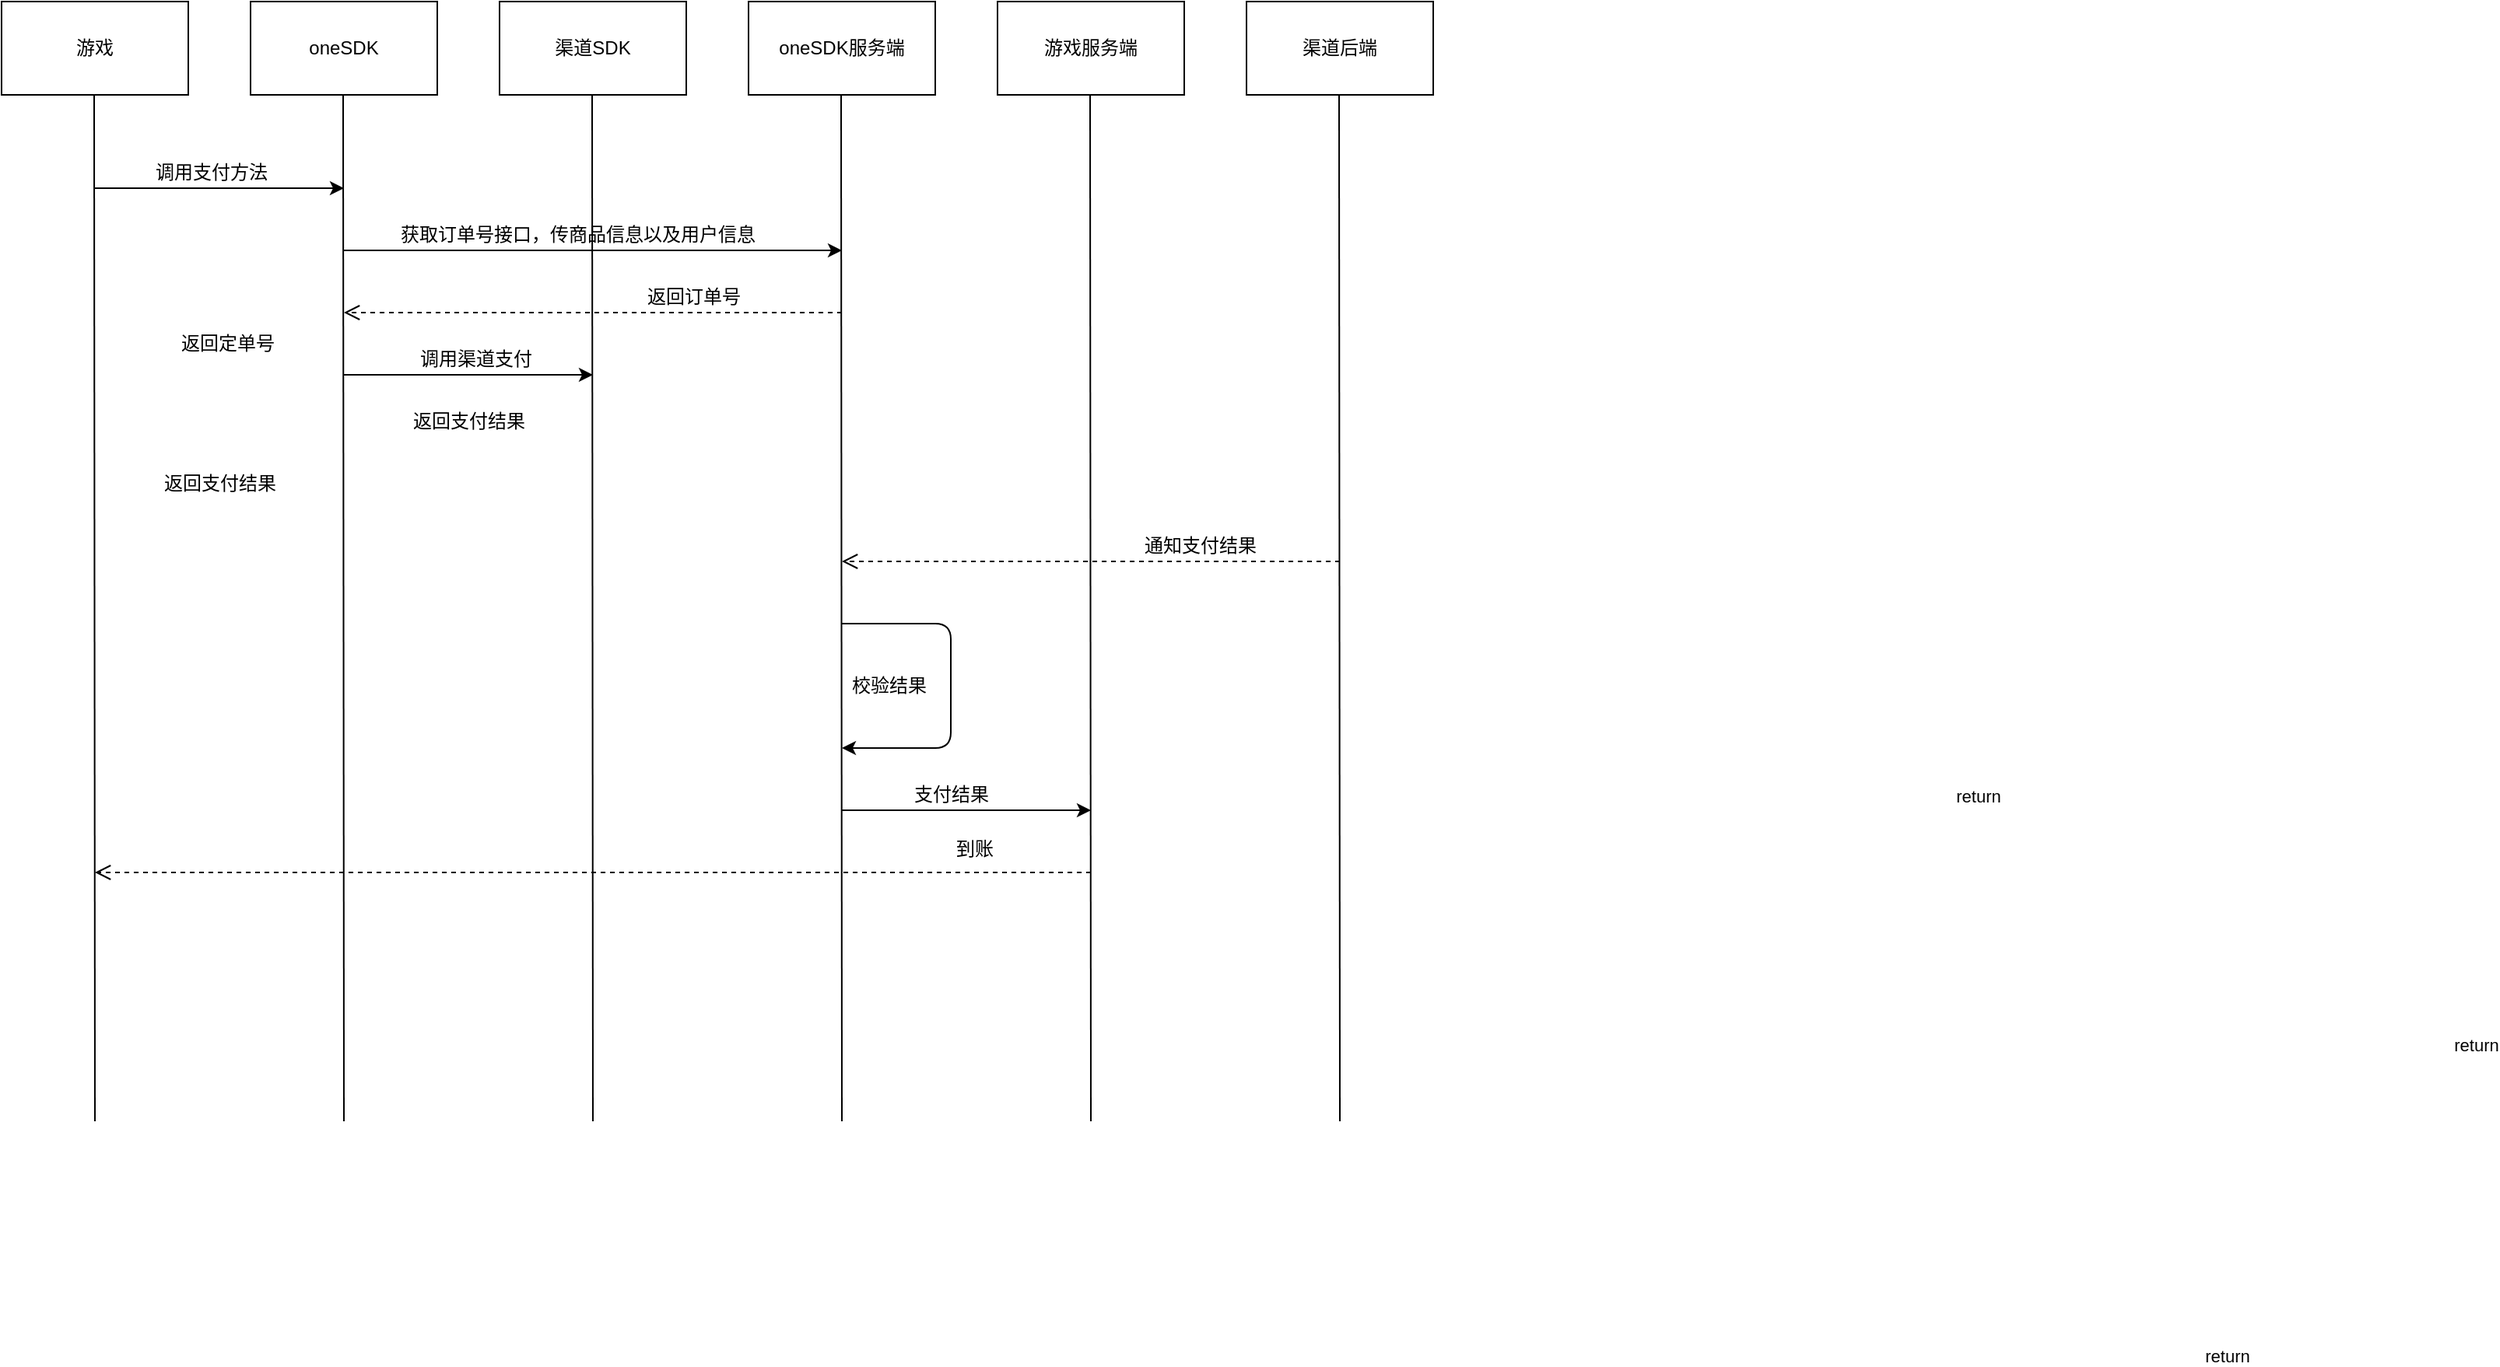 <mxfile version="14.8.4" type="github">
  <diagram id="_kYomsNtrlDeld7Coe3d" name="Page-1">
    <mxGraphModel dx="1422" dy="762" grid="1" gridSize="10" guides="1" tooltips="1" connect="1" arrows="1" fold="1" page="1" pageScale="1" pageWidth="827" pageHeight="1169" math="0" shadow="0">
      <root>
        <mxCell id="0" />
        <mxCell id="1" parent="0" />
        <mxCell id="kWQfJBhCRYRwcR-A4A2K-2" value="游戏" style="rounded=0;whiteSpace=wrap;html=1;" vertex="1" parent="1">
          <mxGeometry y="40" width="120" height="60" as="geometry" />
        </mxCell>
        <mxCell id="kWQfJBhCRYRwcR-A4A2K-3" value="oneSDK" style="rounded=0;whiteSpace=wrap;html=1;" vertex="1" parent="1">
          <mxGeometry x="160" y="40" width="120" height="60" as="geometry" />
        </mxCell>
        <mxCell id="kWQfJBhCRYRwcR-A4A2K-4" value="渠道SDK" style="rounded=0;whiteSpace=wrap;html=1;" vertex="1" parent="1">
          <mxGeometry x="320" y="40" width="120" height="60" as="geometry" />
        </mxCell>
        <mxCell id="kWQfJBhCRYRwcR-A4A2K-5" value="oneSDK服务端" style="rounded=0;whiteSpace=wrap;html=1;" vertex="1" parent="1">
          <mxGeometry x="480" y="40" width="120" height="60" as="geometry" />
        </mxCell>
        <mxCell id="kWQfJBhCRYRwcR-A4A2K-6" value="游戏服务端" style="rounded=0;whiteSpace=wrap;html=1;" vertex="1" parent="1">
          <mxGeometry x="640" y="40" width="120" height="60" as="geometry" />
        </mxCell>
        <mxCell id="kWQfJBhCRYRwcR-A4A2K-7" value="" style="endArrow=none;html=1;" edge="1" parent="1">
          <mxGeometry width="50" height="50" relative="1" as="geometry">
            <mxPoint x="60" y="760" as="sourcePoint" />
            <mxPoint x="59.5" y="100" as="targetPoint" />
          </mxGeometry>
        </mxCell>
        <mxCell id="kWQfJBhCRYRwcR-A4A2K-8" value="" style="endArrow=none;html=1;" edge="1" parent="1">
          <mxGeometry width="50" height="50" relative="1" as="geometry">
            <mxPoint x="220" y="760" as="sourcePoint" />
            <mxPoint x="219.5" y="100" as="targetPoint" />
          </mxGeometry>
        </mxCell>
        <mxCell id="kWQfJBhCRYRwcR-A4A2K-9" value="" style="endArrow=none;html=1;" edge="1" parent="1">
          <mxGeometry width="50" height="50" relative="1" as="geometry">
            <mxPoint x="380" y="760" as="sourcePoint" />
            <mxPoint x="379.5" y="100" as="targetPoint" />
          </mxGeometry>
        </mxCell>
        <mxCell id="kWQfJBhCRYRwcR-A4A2K-10" value="" style="endArrow=none;html=1;" edge="1" parent="1">
          <mxGeometry width="50" height="50" relative="1" as="geometry">
            <mxPoint x="540" y="760" as="sourcePoint" />
            <mxPoint x="539.5" y="100" as="targetPoint" />
          </mxGeometry>
        </mxCell>
        <mxCell id="kWQfJBhCRYRwcR-A4A2K-11" value="" style="endArrow=none;html=1;" edge="1" parent="1">
          <mxGeometry width="50" height="50" relative="1" as="geometry">
            <mxPoint x="700" y="760" as="sourcePoint" />
            <mxPoint x="699.5" y="100" as="targetPoint" />
          </mxGeometry>
        </mxCell>
        <mxCell id="kWQfJBhCRYRwcR-A4A2K-12" value="" style="endArrow=classic;html=1;" edge="1" parent="1">
          <mxGeometry width="50" height="50" relative="1" as="geometry">
            <mxPoint x="60" y="160" as="sourcePoint" />
            <mxPoint x="220" y="160" as="targetPoint" />
          </mxGeometry>
        </mxCell>
        <mxCell id="kWQfJBhCRYRwcR-A4A2K-13" value="调用支付方法" style="text;html=1;strokeColor=none;fillColor=none;align=center;verticalAlign=middle;whiteSpace=wrap;rounded=0;" vertex="1" parent="1">
          <mxGeometry x="90" y="140" width="90" height="20" as="geometry" />
        </mxCell>
        <mxCell id="kWQfJBhCRYRwcR-A4A2K-15" value="" style="endArrow=classic;html=1;" edge="1" parent="1">
          <mxGeometry width="50" height="50" relative="1" as="geometry">
            <mxPoint x="220" y="200" as="sourcePoint" />
            <mxPoint x="540" y="200" as="targetPoint" />
          </mxGeometry>
        </mxCell>
        <mxCell id="kWQfJBhCRYRwcR-A4A2K-17" value="" style="endArrow=classic;html=1;" edge="1" parent="1">
          <mxGeometry width="50" height="50" relative="1" as="geometry">
            <mxPoint x="220" y="280" as="sourcePoint" />
            <mxPoint x="380" y="280" as="targetPoint" />
          </mxGeometry>
        </mxCell>
        <mxCell id="kWQfJBhCRYRwcR-A4A2K-18" value="调用渠道支付" style="text;html=1;strokeColor=none;fillColor=none;align=center;verticalAlign=middle;whiteSpace=wrap;rounded=0;" vertex="1" parent="1">
          <mxGeometry x="250" y="260" width="110" height="20" as="geometry" />
        </mxCell>
        <mxCell id="kWQfJBhCRYRwcR-A4A2K-21" value="渠道后端" style="rounded=0;whiteSpace=wrap;html=1;" vertex="1" parent="1">
          <mxGeometry x="800" y="40" width="120" height="60" as="geometry" />
        </mxCell>
        <mxCell id="kWQfJBhCRYRwcR-A4A2K-22" value="" style="endArrow=none;html=1;" edge="1" parent="1">
          <mxGeometry width="50" height="50" relative="1" as="geometry">
            <mxPoint x="860" y="760" as="sourcePoint" />
            <mxPoint x="859.5" y="100" as="targetPoint" />
          </mxGeometry>
        </mxCell>
        <mxCell id="kWQfJBhCRYRwcR-A4A2K-23" value="return" style="html=1;verticalAlign=bottom;endArrow=open;dashed=1;endSize=8;" edge="1" parent="1">
          <mxGeometry x="-1" y="797" relative="1" as="geometry">
            <mxPoint x="540" y="240" as="sourcePoint" />
            <mxPoint x="220" y="240" as="targetPoint" />
            <mxPoint x="730" y="-477" as="offset" />
          </mxGeometry>
        </mxCell>
        <mxCell id="kWQfJBhCRYRwcR-A4A2K-24" value="返回订单号" style="text;html=1;strokeColor=none;fillColor=none;align=center;verticalAlign=middle;whiteSpace=wrap;rounded=0;" vertex="1" parent="1">
          <mxGeometry x="390" y="220" width="110" height="20" as="geometry" />
        </mxCell>
        <mxCell id="kWQfJBhCRYRwcR-A4A2K-32" value="return" style="html=1;verticalAlign=bottom;endArrow=open;dashed=1;endSize=8;" edge="1" parent="1">
          <mxGeometry x="-1" y="797" relative="1" as="geometry">
            <mxPoint x="860" y="400" as="sourcePoint" />
            <mxPoint x="540" y="400" as="targetPoint" />
            <mxPoint x="730" y="-477" as="offset" />
          </mxGeometry>
        </mxCell>
        <mxCell id="kWQfJBhCRYRwcR-A4A2K-33" value="到账" style="text;html=1;align=center;verticalAlign=middle;resizable=0;points=[];autosize=1;strokeColor=none;" vertex="1" parent="1">
          <mxGeometry x="605" y="575" width="40" height="20" as="geometry" />
        </mxCell>
        <mxCell id="kWQfJBhCRYRwcR-A4A2K-34" value="获取订单号接口，传商品信息以及用户信息" style="text;html=1;align=center;verticalAlign=middle;resizable=0;points=[];autosize=1;strokeColor=none;" vertex="1" parent="1">
          <mxGeometry x="250" y="180" width="240" height="20" as="geometry" />
        </mxCell>
        <mxCell id="kWQfJBhCRYRwcR-A4A2K-37" value="返回定单号" style="text;html=1;align=center;verticalAlign=middle;resizable=0;points=[];autosize=1;strokeColor=none;" vertex="1" parent="1">
          <mxGeometry x="105" y="250" width="80" height="20" as="geometry" />
        </mxCell>
        <mxCell id="kWQfJBhCRYRwcR-A4A2K-39" value="返回支付结果" style="text;html=1;align=center;verticalAlign=middle;resizable=0;points=[];autosize=1;strokeColor=none;" vertex="1" parent="1">
          <mxGeometry x="255" y="300" width="90" height="20" as="geometry" />
        </mxCell>
        <mxCell id="kWQfJBhCRYRwcR-A4A2K-41" value="返回支付结果" style="text;html=1;align=center;verticalAlign=middle;resizable=0;points=[];autosize=1;strokeColor=none;" vertex="1" parent="1">
          <mxGeometry x="95" y="340" width="90" height="20" as="geometry" />
        </mxCell>
        <mxCell id="kWQfJBhCRYRwcR-A4A2K-42" value="return" style="html=1;verticalAlign=bottom;endArrow=open;dashed=1;endSize=8;" edge="1" parent="1">
          <mxGeometry x="-1" y="797" relative="1" as="geometry">
            <mxPoint x="700" y="600" as="sourcePoint" />
            <mxPoint x="60" y="600" as="targetPoint" />
            <mxPoint x="730" y="-477" as="offset" />
          </mxGeometry>
        </mxCell>
        <mxCell id="kWQfJBhCRYRwcR-A4A2K-43" value="通知支付结果" style="text;html=1;align=center;verticalAlign=middle;resizable=0;points=[];autosize=1;strokeColor=none;" vertex="1" parent="1">
          <mxGeometry x="725" y="380" width="90" height="20" as="geometry" />
        </mxCell>
        <mxCell id="kWQfJBhCRYRwcR-A4A2K-44" value="" style="endArrow=classic;html=1;" edge="1" parent="1">
          <mxGeometry relative="1" as="geometry">
            <mxPoint x="540" y="440" as="sourcePoint" />
            <mxPoint x="540" y="520" as="targetPoint" />
            <Array as="points">
              <mxPoint x="610" y="440" />
              <mxPoint x="610" y="520" />
            </Array>
          </mxGeometry>
        </mxCell>
        <mxCell id="kWQfJBhCRYRwcR-A4A2K-45" value="校验结果" style="text;html=1;align=center;verticalAlign=middle;resizable=0;points=[];autosize=1;strokeColor=none;" vertex="1" parent="1">
          <mxGeometry x="540" y="470" width="60" height="20" as="geometry" />
        </mxCell>
        <mxCell id="kWQfJBhCRYRwcR-A4A2K-46" value="" style="endArrow=classic;html=1;" edge="1" parent="1">
          <mxGeometry width="50" height="50" relative="1" as="geometry">
            <mxPoint x="540" y="560" as="sourcePoint" />
            <mxPoint x="700" y="560" as="targetPoint" />
          </mxGeometry>
        </mxCell>
        <mxCell id="kWQfJBhCRYRwcR-A4A2K-47" value="支付结果" style="text;html=1;align=center;verticalAlign=middle;resizable=0;points=[];autosize=1;strokeColor=none;" vertex="1" parent="1">
          <mxGeometry x="580" y="540" width="60" height="20" as="geometry" />
        </mxCell>
      </root>
    </mxGraphModel>
  </diagram>
</mxfile>

